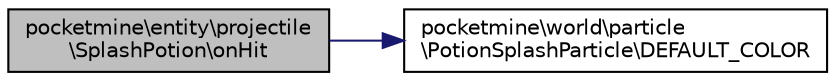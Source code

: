 digraph "pocketmine\entity\projectile\SplashPotion\onHit"
{
 // INTERACTIVE_SVG=YES
 // LATEX_PDF_SIZE
  edge [fontname="Helvetica",fontsize="10",labelfontname="Helvetica",labelfontsize="10"];
  node [fontname="Helvetica",fontsize="10",shape=record];
  rankdir="LR";
  Node1 [label="pocketmine\\entity\\projectile\l\\SplashPotion\\onHit",height=0.2,width=0.4,color="black", fillcolor="grey75", style="filled", fontcolor="black",tooltip=" "];
  Node1 -> Node2 [color="midnightblue",fontsize="10",style="solid",fontname="Helvetica"];
  Node2 [label="pocketmine\\world\\particle\l\\PotionSplashParticle\\DEFAULT_COLOR",height=0.2,width=0.4,color="black", fillcolor="white", style="filled",URL="$d2/dfa/classpocketmine_1_1world_1_1particle_1_1_potion_splash_particle.html#aa7a59a2cfeae6fd2d95d86e0a285662f",tooltip=" "];
}
